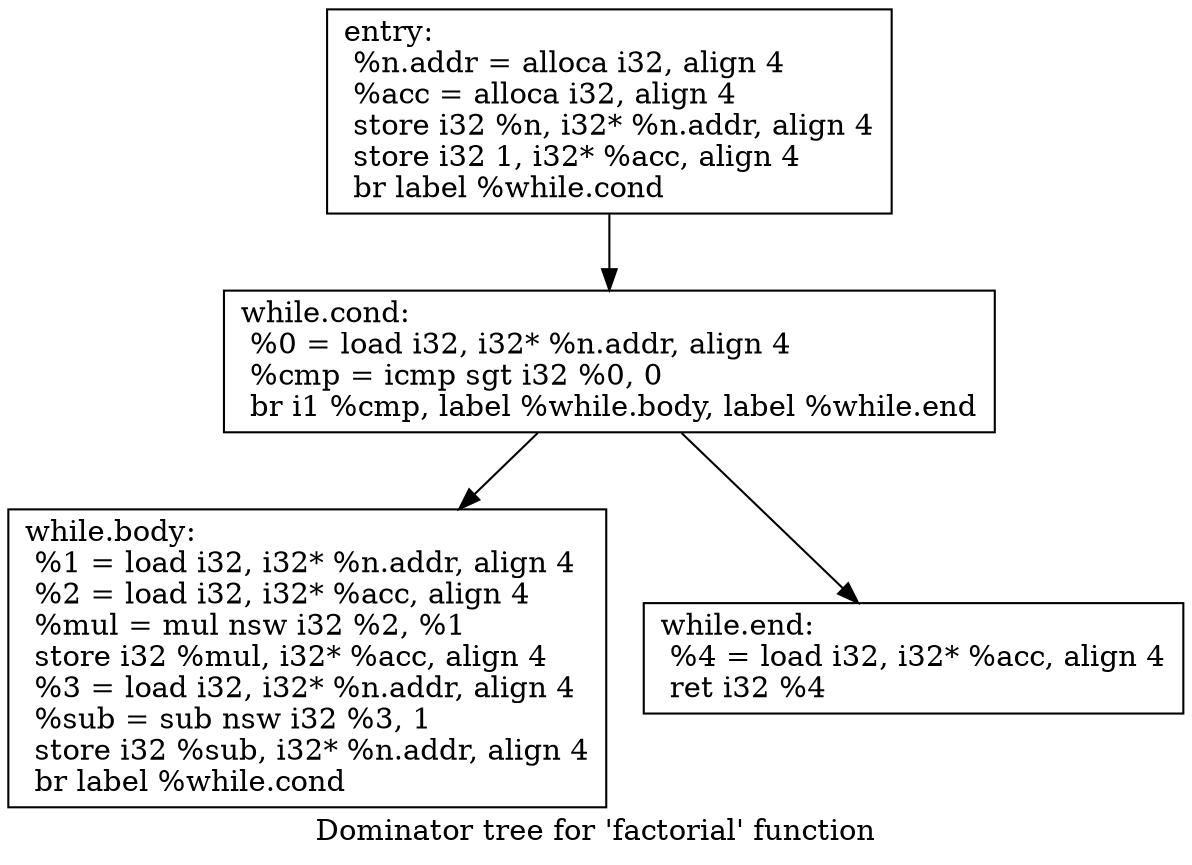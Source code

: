 digraph "Dominator tree for 'factorial' function" {
	label="Dominator tree for 'factorial' function";

	Node0x55a53fa82aa0 [shape=record,label="{entry:\l  %n.addr = alloca i32, align 4\l  %acc = alloca i32, align 4\l  store i32 %n, i32* %n.addr, align 4\l  store i32 1, i32* %acc, align 4\l  br label %while.cond\l}"];
	Node0x55a53fa82aa0 -> Node0x55a53fa82f10;
	Node0x55a53fa82f10 [shape=record,label="{while.cond:                                       \l  %0 = load i32, i32* %n.addr, align 4\l  %cmp = icmp sgt i32 %0, 0\l  br i1 %cmp, label %while.body, label %while.end\l}"];
	Node0x55a53fa82f10 -> Node0x55a53fa82f70;
	Node0x55a53fa82f10 -> Node0x55a53fa82fd0;
	Node0x55a53fa82f70 [shape=record,label="{while.body:                                       \l  %1 = load i32, i32* %n.addr, align 4\l  %2 = load i32, i32* %acc, align 4\l  %mul = mul nsw i32 %2, %1\l  store i32 %mul, i32* %acc, align 4\l  %3 = load i32, i32* %n.addr, align 4\l  %sub = sub nsw i32 %3, 1\l  store i32 %sub, i32* %n.addr, align 4\l  br label %while.cond\l}"];
	Node0x55a53fa82fd0 [shape=record,label="{while.end:                                        \l  %4 = load i32, i32* %acc, align 4\l  ret i32 %4\l}"];
}
